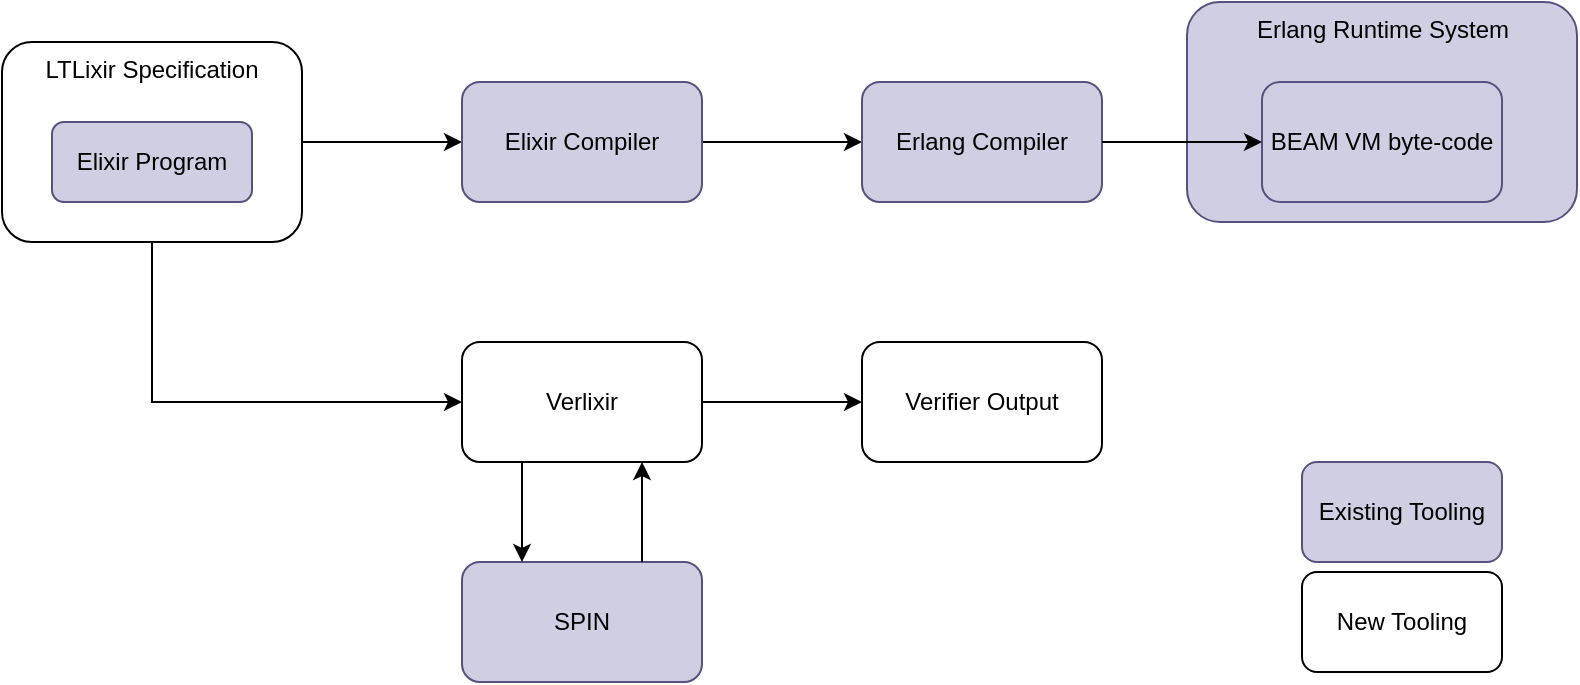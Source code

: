 <mxfile version="24.5.2" type="device">
  <diagram name="Page-1" id="RZA7sOvpiXDYSrB2jwhs">
    <mxGraphModel dx="1308" dy="1075" grid="0" gridSize="10" guides="1" tooltips="1" connect="1" arrows="1" fold="1" page="1" pageScale="1" pageWidth="1100" pageHeight="1700" math="0" shadow="0">
      <root>
        <mxCell id="0" />
        <mxCell id="1" parent="0" />
        <mxCell id="wWBEj3gwoumpx7wr8TZd-4" value="" style="edgeStyle=orthogonalEdgeStyle;rounded=0;orthogonalLoop=1;jettySize=auto;html=1;" parent="1" source="wWBEj3gwoumpx7wr8TZd-2" target="wWBEj3gwoumpx7wr8TZd-3" edge="1">
          <mxGeometry relative="1" as="geometry" />
        </mxCell>
        <mxCell id="wWBEj3gwoumpx7wr8TZd-11" value="" style="edgeStyle=orthogonalEdgeStyle;rounded=0;orthogonalLoop=1;jettySize=auto;html=1;entryX=0;entryY=0.5;entryDx=0;entryDy=0;" parent="1" source="wWBEj3gwoumpx7wr8TZd-2" target="wWBEj3gwoumpx7wr8TZd-10" edge="1">
          <mxGeometry relative="1" as="geometry">
            <Array as="points">
              <mxPoint x="185" y="410" />
            </Array>
          </mxGeometry>
        </mxCell>
        <mxCell id="wWBEj3gwoumpx7wr8TZd-2" value="LTLixir Specification" style="rounded=1;whiteSpace=wrap;html=1;verticalAlign=top;" parent="1" vertex="1">
          <mxGeometry x="110" y="230" width="150" height="100" as="geometry" />
        </mxCell>
        <mxCell id="wWBEj3gwoumpx7wr8TZd-1" value="Elixir Program" style="rounded=1;whiteSpace=wrap;html=1;fillColor=#d0cee2;strokeColor=#56517e;" parent="1" vertex="1">
          <mxGeometry x="135" y="270" width="100" height="40" as="geometry" />
        </mxCell>
        <mxCell id="wWBEj3gwoumpx7wr8TZd-6" value="" style="edgeStyle=orthogonalEdgeStyle;rounded=0;orthogonalLoop=1;jettySize=auto;html=1;" parent="1" source="wWBEj3gwoumpx7wr8TZd-3" target="wWBEj3gwoumpx7wr8TZd-5" edge="1">
          <mxGeometry relative="1" as="geometry" />
        </mxCell>
        <mxCell id="wWBEj3gwoumpx7wr8TZd-3" value="Elixir Compiler" style="whiteSpace=wrap;html=1;verticalAlign=middle;rounded=1;fillColor=#d0cee2;strokeColor=#56517e;" parent="1" vertex="1">
          <mxGeometry x="340" y="250" width="120" height="60" as="geometry" />
        </mxCell>
        <mxCell id="wWBEj3gwoumpx7wr8TZd-5" value="Erlang Compiler" style="whiteSpace=wrap;html=1;rounded=1;fillColor=#d0cee2;strokeColor=#56517e;" parent="1" vertex="1">
          <mxGeometry x="540" y="250" width="120" height="60" as="geometry" />
        </mxCell>
        <mxCell id="wWBEj3gwoumpx7wr8TZd-9" value="Erlang Runtime System" style="rounded=1;whiteSpace=wrap;html=1;verticalAlign=top;fillColor=#d0cee2;strokeColor=#56517e;" parent="1" vertex="1">
          <mxGeometry x="702.5" y="210" width="195" height="110" as="geometry" />
        </mxCell>
        <mxCell id="wWBEj3gwoumpx7wr8TZd-7" value="BEAM VM byte-code" style="whiteSpace=wrap;html=1;rounded=1;fillColor=#d0cee2;strokeColor=#56517e;" parent="1" vertex="1">
          <mxGeometry x="740" y="250" width="120" height="60" as="geometry" />
        </mxCell>
        <mxCell id="wWBEj3gwoumpx7wr8TZd-8" value="" style="edgeStyle=orthogonalEdgeStyle;rounded=0;orthogonalLoop=1;jettySize=auto;html=1;" parent="1" source="wWBEj3gwoumpx7wr8TZd-5" target="wWBEj3gwoumpx7wr8TZd-7" edge="1">
          <mxGeometry relative="1" as="geometry" />
        </mxCell>
        <mxCell id="wWBEj3gwoumpx7wr8TZd-16" value="" style="edgeStyle=orthogonalEdgeStyle;rounded=0;orthogonalLoop=1;jettySize=auto;html=1;" parent="1" source="wWBEj3gwoumpx7wr8TZd-10" target="wWBEj3gwoumpx7wr8TZd-15" edge="1">
          <mxGeometry relative="1" as="geometry" />
        </mxCell>
        <mxCell id="wWBEj3gwoumpx7wr8TZd-10" value="Verlixir" style="whiteSpace=wrap;html=1;verticalAlign=middle;rounded=1;" parent="1" vertex="1">
          <mxGeometry x="340" y="380" width="120" height="60" as="geometry" />
        </mxCell>
        <mxCell id="wWBEj3gwoumpx7wr8TZd-12" value="SPIN" style="whiteSpace=wrap;html=1;verticalAlign=middle;rounded=1;fillColor=#d0cee2;strokeColor=#56517e;" parent="1" vertex="1">
          <mxGeometry x="340" y="490" width="120" height="60" as="geometry" />
        </mxCell>
        <mxCell id="wWBEj3gwoumpx7wr8TZd-13" value="" style="endArrow=classic;html=1;rounded=0;exitX=0.25;exitY=1;exitDx=0;exitDy=0;entryX=0.25;entryY=0;entryDx=0;entryDy=0;" parent="1" source="wWBEj3gwoumpx7wr8TZd-10" target="wWBEj3gwoumpx7wr8TZd-12" edge="1">
          <mxGeometry width="50" height="50" relative="1" as="geometry">
            <mxPoint x="480" y="470" as="sourcePoint" />
            <mxPoint x="530" y="420" as="targetPoint" />
          </mxGeometry>
        </mxCell>
        <mxCell id="wWBEj3gwoumpx7wr8TZd-14" value="" style="endArrow=classic;html=1;rounded=0;exitX=0.75;exitY=0;exitDx=0;exitDy=0;entryX=0.75;entryY=1;entryDx=0;entryDy=0;" parent="1" source="wWBEj3gwoumpx7wr8TZd-12" target="wWBEj3gwoumpx7wr8TZd-10" edge="1">
          <mxGeometry width="50" height="50" relative="1" as="geometry">
            <mxPoint x="380" y="450" as="sourcePoint" />
            <mxPoint x="380" y="500" as="targetPoint" />
          </mxGeometry>
        </mxCell>
        <mxCell id="wWBEj3gwoumpx7wr8TZd-15" value="Verifier Output" style="whiteSpace=wrap;html=1;rounded=1;" parent="1" vertex="1">
          <mxGeometry x="540" y="380" width="120" height="60" as="geometry" />
        </mxCell>
        <mxCell id="wWBEj3gwoumpx7wr8TZd-18" value="Existing Tooling" style="rounded=1;whiteSpace=wrap;html=1;fillColor=#d0cee2;strokeColor=#56517e;" parent="1" vertex="1">
          <mxGeometry x="760" y="440" width="100" height="50" as="geometry" />
        </mxCell>
        <mxCell id="wWBEj3gwoumpx7wr8TZd-19" value="New Tooling" style="rounded=1;whiteSpace=wrap;html=1;" parent="1" vertex="1">
          <mxGeometry x="760" y="495" width="100" height="50" as="geometry" />
        </mxCell>
      </root>
    </mxGraphModel>
  </diagram>
</mxfile>
